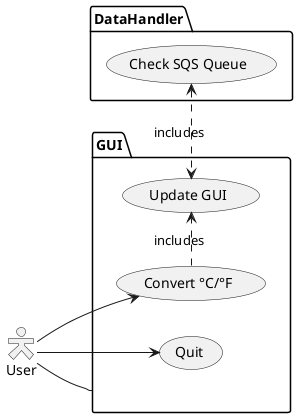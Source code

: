 @startuml AHT20 Sensor Data GUI
skinparam actorStyle Hollow
left to right direction
actor User as u
package DataHandler {
  usecase "Check SQS Queue" as checkQ
}
package GUI {
  u -- (GUI)
  u -> (Convert °C/°F)
  (Convert °C/°F) .> (Update GUI) : includes
  u -> (Quit)
  (checkQ) <.> (Update GUI) : includes
}
@enduml